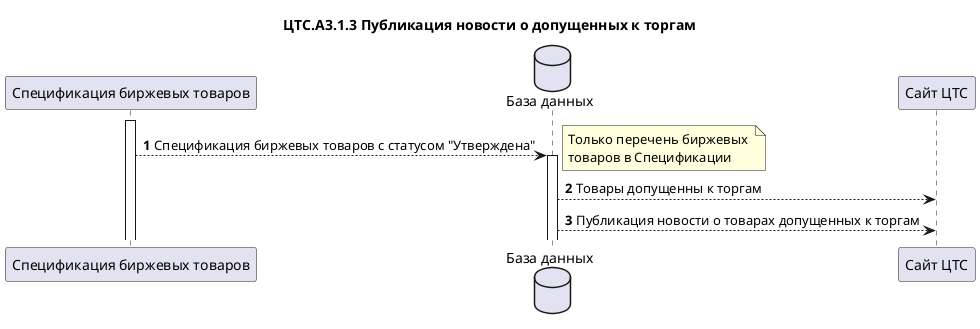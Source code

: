 @startuml ЦТС.А3.1 Допуск товара к торгам"
title "ЦТС.А3.1.3 Публикация новости о допущенных к торгам"
participant "Спецификация биржевых товаров" as Specification
database "База данных" as DataBase
participant "Сайт ЦТС" as SiteCTS

autonumber

activate Specification
Specification-->DataBase: Спецификация биржевых товаров с статусом "Утверждена"
   note right
        Только перечень биржевых 
        товаров в Спецификации
    end note
    activate DataBase
DataBase-->SiteCTS: Товары допущенны к торгам
DataBase-->SiteCTS: Публикация новости о товарах допущенных к торгам
/'Придумать текст новости???'/

@enduml